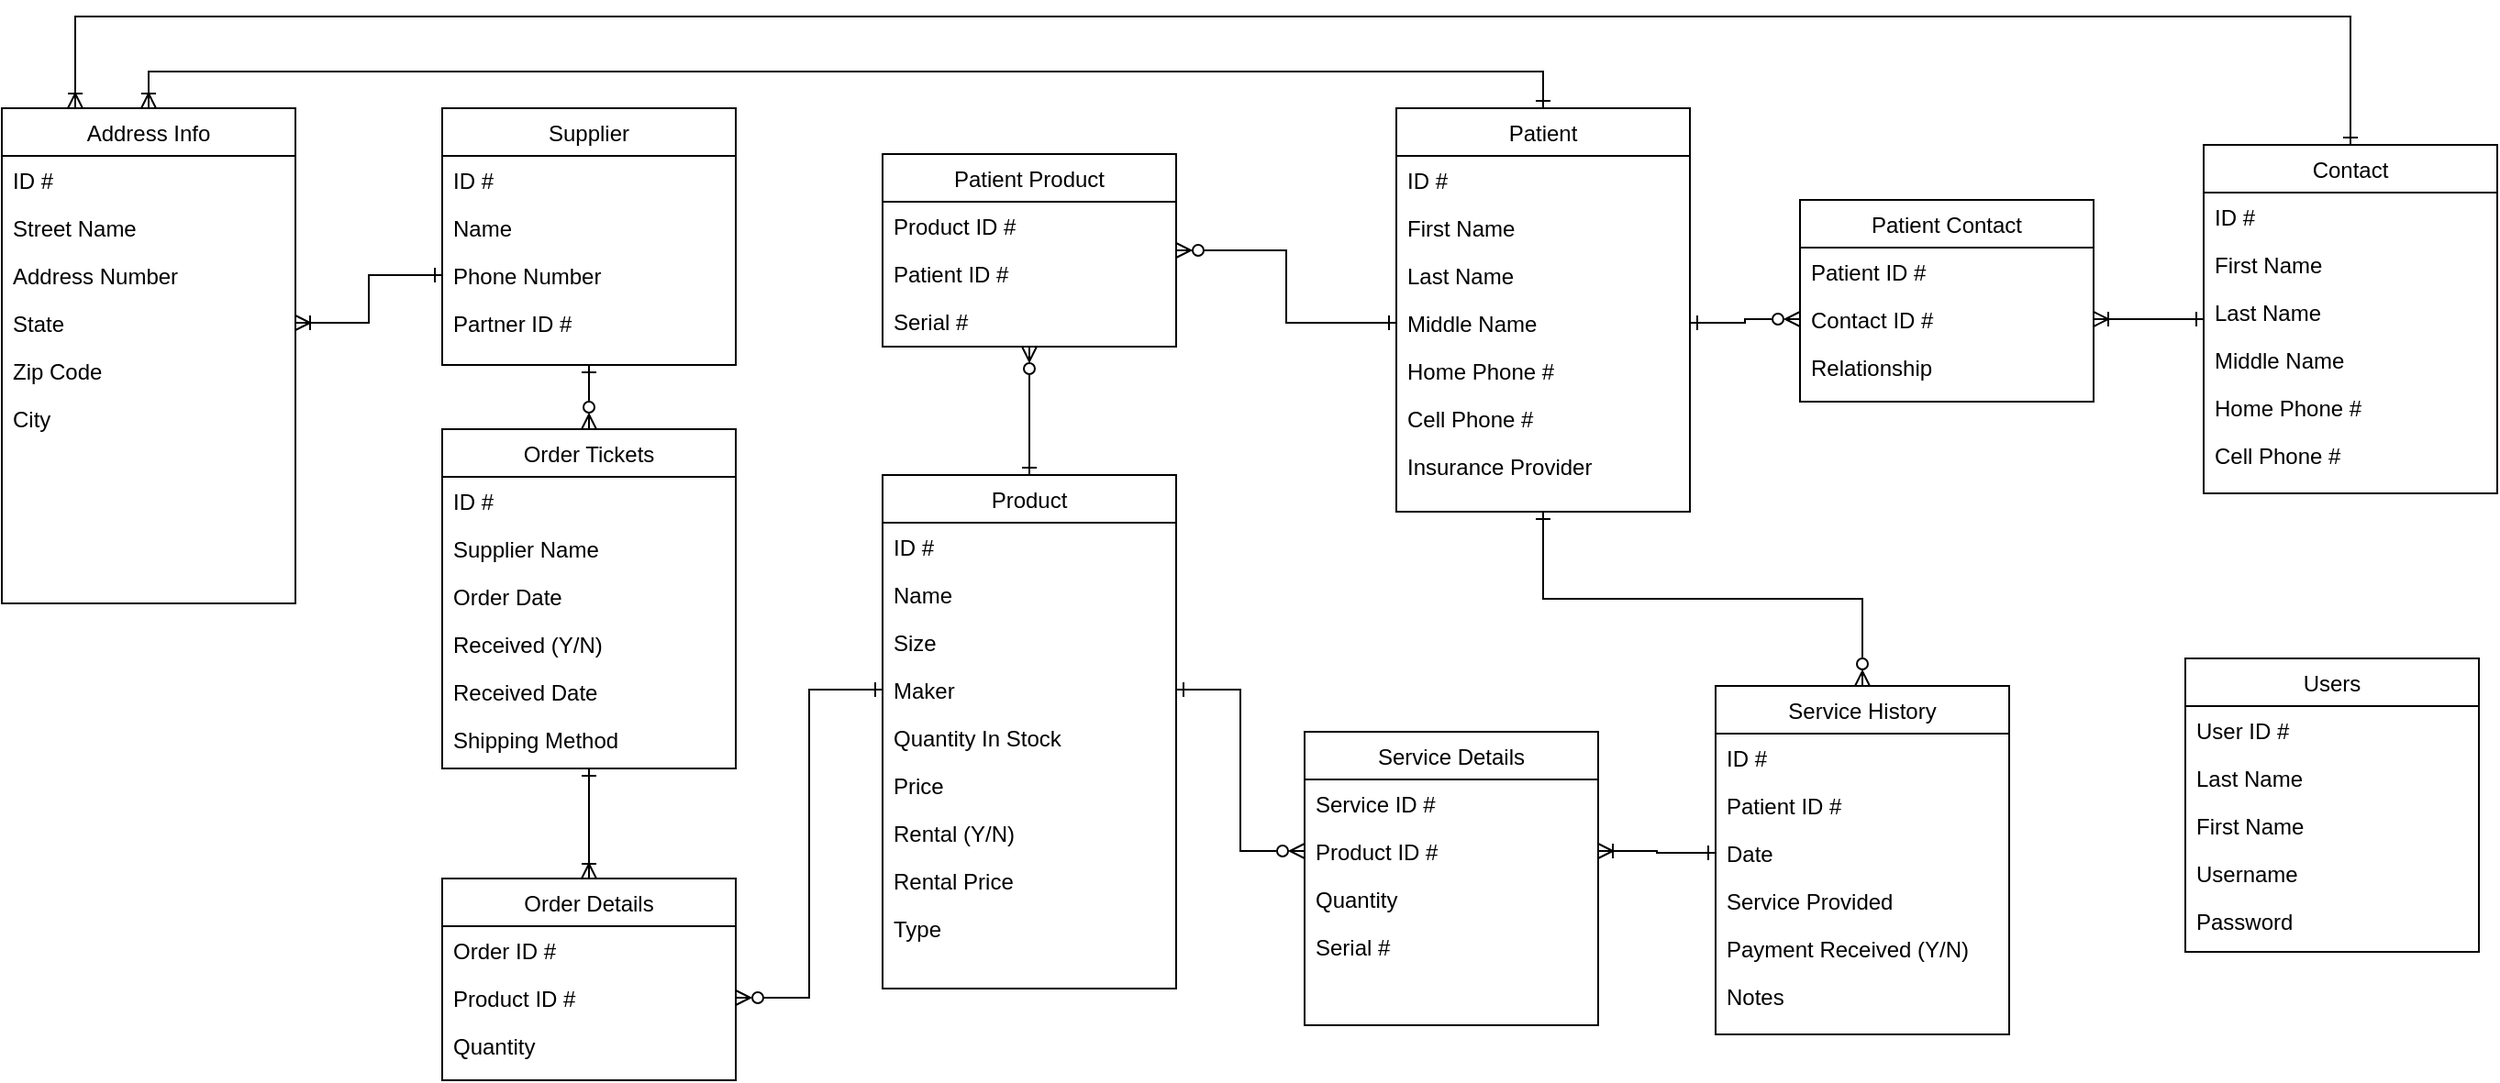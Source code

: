 <mxfile version="24.7.17">
  <diagram id="C5RBs43oDa-KdzZeNtuy" name="Page-1">
    <mxGraphModel dx="1877" dy="530" grid="1" gridSize="10" guides="1" tooltips="1" connect="1" arrows="1" fold="1" page="1" pageScale="1" pageWidth="827" pageHeight="1169" math="0" shadow="0">
      <root>
        <mxCell id="WIyWlLk6GJQsqaUBKTNV-0" />
        <mxCell id="WIyWlLk6GJQsqaUBKTNV-1" parent="WIyWlLk6GJQsqaUBKTNV-0" />
        <mxCell id="b4P51M-Bft6pQW1hSLu2-100" style="edgeStyle=orthogonalEdgeStyle;rounded=0;orthogonalLoop=1;jettySize=auto;html=1;exitX=0.5;exitY=1;exitDx=0;exitDy=0;entryX=0.5;entryY=0;entryDx=0;entryDy=0;startArrow=ERone;startFill=0;endArrow=ERzeroToMany;endFill=0;" edge="1" parent="WIyWlLk6GJQsqaUBKTNV-1" source="zkfFHV4jXpPFQw0GAbJ--17" target="b4P51M-Bft6pQW1hSLu2-24">
          <mxGeometry relative="1" as="geometry" />
        </mxCell>
        <mxCell id="zkfFHV4jXpPFQw0GAbJ--17" value="Patient" style="swimlane;fontStyle=0;align=center;verticalAlign=top;childLayout=stackLayout;horizontal=1;startSize=26;horizontalStack=0;resizeParent=1;resizeLast=0;collapsible=1;marginBottom=0;rounded=0;shadow=0;strokeWidth=1;" parent="WIyWlLk6GJQsqaUBKTNV-1" vertex="1">
          <mxGeometry x="80" y="80" width="160" height="220" as="geometry">
            <mxRectangle x="550" y="140" width="160" height="26" as="alternateBounds" />
          </mxGeometry>
        </mxCell>
        <mxCell id="zkfFHV4jXpPFQw0GAbJ--18" value="ID #" style="text;align=left;verticalAlign=top;spacingLeft=4;spacingRight=4;overflow=hidden;rotatable=0;points=[[0,0.5],[1,0.5]];portConstraint=eastwest;" parent="zkfFHV4jXpPFQw0GAbJ--17" vertex="1">
          <mxGeometry y="26" width="160" height="26" as="geometry" />
        </mxCell>
        <mxCell id="zkfFHV4jXpPFQw0GAbJ--19" value="First Name" style="text;align=left;verticalAlign=top;spacingLeft=4;spacingRight=4;overflow=hidden;rotatable=0;points=[[0,0.5],[1,0.5]];portConstraint=eastwest;rounded=0;shadow=0;html=0;" parent="zkfFHV4jXpPFQw0GAbJ--17" vertex="1">
          <mxGeometry y="52" width="160" height="26" as="geometry" />
        </mxCell>
        <mxCell id="zkfFHV4jXpPFQw0GAbJ--20" value="Last Name" style="text;align=left;verticalAlign=top;spacingLeft=4;spacingRight=4;overflow=hidden;rotatable=0;points=[[0,0.5],[1,0.5]];portConstraint=eastwest;rounded=0;shadow=0;html=0;" parent="zkfFHV4jXpPFQw0GAbJ--17" vertex="1">
          <mxGeometry y="78" width="160" height="26" as="geometry" />
        </mxCell>
        <mxCell id="zkfFHV4jXpPFQw0GAbJ--21" value="Middle Name" style="text;align=left;verticalAlign=top;spacingLeft=4;spacingRight=4;overflow=hidden;rotatable=0;points=[[0,0.5],[1,0.5]];portConstraint=eastwest;rounded=0;shadow=0;html=0;" parent="zkfFHV4jXpPFQw0GAbJ--17" vertex="1">
          <mxGeometry y="104" width="160" height="26" as="geometry" />
        </mxCell>
        <mxCell id="zkfFHV4jXpPFQw0GAbJ--22" value="Home Phone #" style="text;align=left;verticalAlign=top;spacingLeft=4;spacingRight=4;overflow=hidden;rotatable=0;points=[[0,0.5],[1,0.5]];portConstraint=eastwest;rounded=0;shadow=0;html=0;" parent="zkfFHV4jXpPFQw0GAbJ--17" vertex="1">
          <mxGeometry y="130" width="160" height="26" as="geometry" />
        </mxCell>
        <mxCell id="b4P51M-Bft6pQW1hSLu2-2" value="Cell Phone #" style="text;align=left;verticalAlign=top;spacingLeft=4;spacingRight=4;overflow=hidden;rotatable=0;points=[[0,0.5],[1,0.5]];portConstraint=eastwest;rounded=0;shadow=0;html=0;" vertex="1" parent="zkfFHV4jXpPFQw0GAbJ--17">
          <mxGeometry y="156" width="160" height="26" as="geometry" />
        </mxCell>
        <mxCell id="b4P51M-Bft6pQW1hSLu2-53" value="Insurance Provider" style="text;align=left;verticalAlign=top;spacingLeft=4;spacingRight=4;overflow=hidden;rotatable=0;points=[[0,0.5],[1,0.5]];portConstraint=eastwest;rounded=0;shadow=0;html=0;" vertex="1" parent="zkfFHV4jXpPFQw0GAbJ--17">
          <mxGeometry y="182" width="160" height="26" as="geometry" />
        </mxCell>
        <mxCell id="b4P51M-Bft6pQW1hSLu2-3" value="Patient Product" style="swimlane;fontStyle=0;align=center;verticalAlign=top;childLayout=stackLayout;horizontal=1;startSize=26;horizontalStack=0;resizeParent=1;resizeLast=0;collapsible=1;marginBottom=0;rounded=0;shadow=0;strokeWidth=1;" vertex="1" parent="WIyWlLk6GJQsqaUBKTNV-1">
          <mxGeometry x="-200" y="105" width="160" height="105" as="geometry">
            <mxRectangle x="550" y="140" width="160" height="26" as="alternateBounds" />
          </mxGeometry>
        </mxCell>
        <mxCell id="b4P51M-Bft6pQW1hSLu2-4" value="Product ID #" style="text;align=left;verticalAlign=top;spacingLeft=4;spacingRight=4;overflow=hidden;rotatable=0;points=[[0,0.5],[1,0.5]];portConstraint=eastwest;" vertex="1" parent="b4P51M-Bft6pQW1hSLu2-3">
          <mxGeometry y="26" width="160" height="26" as="geometry" />
        </mxCell>
        <mxCell id="b4P51M-Bft6pQW1hSLu2-6" value="Patient ID #" style="text;align=left;verticalAlign=top;spacingLeft=4;spacingRight=4;overflow=hidden;rotatable=0;points=[[0,0.5],[1,0.5]];portConstraint=eastwest;rounded=0;shadow=0;html=0;" vertex="1" parent="b4P51M-Bft6pQW1hSLu2-3">
          <mxGeometry y="52" width="160" height="26" as="geometry" />
        </mxCell>
        <mxCell id="b4P51M-Bft6pQW1hSLu2-5" value="Serial #" style="text;align=left;verticalAlign=top;spacingLeft=4;spacingRight=4;overflow=hidden;rotatable=0;points=[[0,0.5],[1,0.5]];portConstraint=eastwest;rounded=0;shadow=0;html=0;" vertex="1" parent="b4P51M-Bft6pQW1hSLu2-3">
          <mxGeometry y="78" width="160" height="26" as="geometry" />
        </mxCell>
        <mxCell id="b4P51M-Bft6pQW1hSLu2-67" style="edgeStyle=orthogonalEdgeStyle;rounded=0;orthogonalLoop=1;jettySize=auto;html=1;exitX=0.5;exitY=0;exitDx=0;exitDy=0;entryX=0.5;entryY=1;entryDx=0;entryDy=0;endArrow=ERzeroToMany;endFill=0;startArrow=ERone;startFill=0;" edge="1" parent="WIyWlLk6GJQsqaUBKTNV-1" source="b4P51M-Bft6pQW1hSLu2-10" target="b4P51M-Bft6pQW1hSLu2-3">
          <mxGeometry relative="1" as="geometry" />
        </mxCell>
        <mxCell id="b4P51M-Bft6pQW1hSLu2-10" value="Product" style="swimlane;fontStyle=0;align=center;verticalAlign=top;childLayout=stackLayout;horizontal=1;startSize=26;horizontalStack=0;resizeParent=1;resizeLast=0;collapsible=1;marginBottom=0;rounded=0;shadow=0;strokeWidth=1;" vertex="1" parent="WIyWlLk6GJQsqaUBKTNV-1">
          <mxGeometry x="-200" y="280" width="160" height="280" as="geometry">
            <mxRectangle x="550" y="140" width="160" height="26" as="alternateBounds" />
          </mxGeometry>
        </mxCell>
        <mxCell id="b4P51M-Bft6pQW1hSLu2-11" value="ID #" style="text;align=left;verticalAlign=top;spacingLeft=4;spacingRight=4;overflow=hidden;rotatable=0;points=[[0,0.5],[1,0.5]];portConstraint=eastwest;" vertex="1" parent="b4P51M-Bft6pQW1hSLu2-10">
          <mxGeometry y="26" width="160" height="26" as="geometry" />
        </mxCell>
        <mxCell id="b4P51M-Bft6pQW1hSLu2-13" value="Name" style="text;align=left;verticalAlign=top;spacingLeft=4;spacingRight=4;overflow=hidden;rotatable=0;points=[[0,0.5],[1,0.5]];portConstraint=eastwest;rounded=0;shadow=0;html=0;" vertex="1" parent="b4P51M-Bft6pQW1hSLu2-10">
          <mxGeometry y="52" width="160" height="26" as="geometry" />
        </mxCell>
        <mxCell id="b4P51M-Bft6pQW1hSLu2-14" value="Size" style="text;align=left;verticalAlign=top;spacingLeft=4;spacingRight=4;overflow=hidden;rotatable=0;points=[[0,0.5],[1,0.5]];portConstraint=eastwest;rounded=0;shadow=0;html=0;" vertex="1" parent="b4P51M-Bft6pQW1hSLu2-10">
          <mxGeometry y="78" width="160" height="26" as="geometry" />
        </mxCell>
        <mxCell id="b4P51M-Bft6pQW1hSLu2-15" value="Maker" style="text;align=left;verticalAlign=top;spacingLeft=4;spacingRight=4;overflow=hidden;rotatable=0;points=[[0,0.5],[1,0.5]];portConstraint=eastwest;rounded=0;shadow=0;html=0;" vertex="1" parent="b4P51M-Bft6pQW1hSLu2-10">
          <mxGeometry y="104" width="160" height="26" as="geometry" />
        </mxCell>
        <mxCell id="b4P51M-Bft6pQW1hSLu2-63" value="Quantity In Stock" style="text;align=left;verticalAlign=top;spacingLeft=4;spacingRight=4;overflow=hidden;rotatable=0;points=[[0,0.5],[1,0.5]];portConstraint=eastwest;rounded=0;shadow=0;html=0;" vertex="1" parent="b4P51M-Bft6pQW1hSLu2-10">
          <mxGeometry y="130" width="160" height="26" as="geometry" />
        </mxCell>
        <mxCell id="b4P51M-Bft6pQW1hSLu2-62" value="Price" style="text;align=left;verticalAlign=top;spacingLeft=4;spacingRight=4;overflow=hidden;rotatable=0;points=[[0,0.5],[1,0.5]];portConstraint=eastwest;rounded=0;shadow=0;html=0;" vertex="1" parent="b4P51M-Bft6pQW1hSLu2-10">
          <mxGeometry y="156" width="160" height="26" as="geometry" />
        </mxCell>
        <mxCell id="b4P51M-Bft6pQW1hSLu2-64" value="Rental (Y/N)" style="text;align=left;verticalAlign=top;spacingLeft=4;spacingRight=4;overflow=hidden;rotatable=0;points=[[0,0.5],[1,0.5]];portConstraint=eastwest;rounded=0;shadow=0;html=0;" vertex="1" parent="b4P51M-Bft6pQW1hSLu2-10">
          <mxGeometry y="182" width="160" height="26" as="geometry" />
        </mxCell>
        <mxCell id="b4P51M-Bft6pQW1hSLu2-66" value="Rental Price" style="text;align=left;verticalAlign=top;spacingLeft=4;spacingRight=4;overflow=hidden;rotatable=0;points=[[0,0.5],[1,0.5]];portConstraint=eastwest;rounded=0;shadow=0;html=0;" vertex="1" parent="b4P51M-Bft6pQW1hSLu2-10">
          <mxGeometry y="208" width="160" height="26" as="geometry" />
        </mxCell>
        <mxCell id="b4P51M-Bft6pQW1hSLu2-130" value="Type" style="text;align=left;verticalAlign=top;spacingLeft=4;spacingRight=4;overflow=hidden;rotatable=0;points=[[0,0.5],[1,0.5]];portConstraint=eastwest;rounded=0;shadow=0;html=0;" vertex="1" parent="b4P51M-Bft6pQW1hSLu2-10">
          <mxGeometry y="234" width="160" height="26" as="geometry" />
        </mxCell>
        <mxCell id="b4P51M-Bft6pQW1hSLu2-99" style="edgeStyle=orthogonalEdgeStyle;rounded=0;orthogonalLoop=1;jettySize=auto;html=1;exitX=0.5;exitY=1;exitDx=0;exitDy=0;entryX=0.5;entryY=0;entryDx=0;entryDy=0;endArrow=ERzeroToMany;endFill=0;startArrow=ERone;startFill=0;" edge="1" parent="WIyWlLk6GJQsqaUBKTNV-1" source="b4P51M-Bft6pQW1hSLu2-17" target="b4P51M-Bft6pQW1hSLu2-31">
          <mxGeometry relative="1" as="geometry" />
        </mxCell>
        <mxCell id="b4P51M-Bft6pQW1hSLu2-17" value="Supplier" style="swimlane;fontStyle=0;align=center;verticalAlign=top;childLayout=stackLayout;horizontal=1;startSize=26;horizontalStack=0;resizeParent=1;resizeLast=0;collapsible=1;marginBottom=0;rounded=0;shadow=0;strokeWidth=1;" vertex="1" parent="WIyWlLk6GJQsqaUBKTNV-1">
          <mxGeometry x="-440" y="80" width="160" height="140" as="geometry">
            <mxRectangle x="550" y="140" width="160" height="26" as="alternateBounds" />
          </mxGeometry>
        </mxCell>
        <mxCell id="b4P51M-Bft6pQW1hSLu2-132" value="ID #" style="text;align=left;verticalAlign=top;spacingLeft=4;spacingRight=4;overflow=hidden;rotatable=0;points=[[0,0.5],[1,0.5]];portConstraint=eastwest;rounded=0;shadow=0;html=0;" vertex="1" parent="b4P51M-Bft6pQW1hSLu2-17">
          <mxGeometry y="26" width="160" height="26" as="geometry" />
        </mxCell>
        <mxCell id="b4P51M-Bft6pQW1hSLu2-19" value="Name" style="text;align=left;verticalAlign=top;spacingLeft=4;spacingRight=4;overflow=hidden;rotatable=0;points=[[0,0.5],[1,0.5]];portConstraint=eastwest;rounded=0;shadow=0;html=0;" vertex="1" parent="b4P51M-Bft6pQW1hSLu2-17">
          <mxGeometry y="52" width="160" height="26" as="geometry" />
        </mxCell>
        <mxCell id="b4P51M-Bft6pQW1hSLu2-20" value="Phone Number" style="text;align=left;verticalAlign=top;spacingLeft=4;spacingRight=4;overflow=hidden;rotatable=0;points=[[0,0.5],[1,0.5]];portConstraint=eastwest;rounded=0;shadow=0;html=0;" vertex="1" parent="b4P51M-Bft6pQW1hSLu2-17">
          <mxGeometry y="78" width="160" height="26" as="geometry" />
        </mxCell>
        <mxCell id="b4P51M-Bft6pQW1hSLu2-22" value="Partner ID #" style="text;align=left;verticalAlign=top;spacingLeft=4;spacingRight=4;overflow=hidden;rotatable=0;points=[[0,0.5],[1,0.5]];portConstraint=eastwest;rounded=0;shadow=0;html=0;" vertex="1" parent="b4P51M-Bft6pQW1hSLu2-17">
          <mxGeometry y="104" width="160" height="26" as="geometry" />
        </mxCell>
        <mxCell id="b4P51M-Bft6pQW1hSLu2-24" value="Service History" style="swimlane;fontStyle=0;align=center;verticalAlign=top;childLayout=stackLayout;horizontal=1;startSize=26;horizontalStack=0;resizeParent=1;resizeLast=0;collapsible=1;marginBottom=0;rounded=0;shadow=0;strokeWidth=1;" vertex="1" parent="WIyWlLk6GJQsqaUBKTNV-1">
          <mxGeometry x="254" y="395" width="160" height="190" as="geometry">
            <mxRectangle x="550" y="140" width="160" height="26" as="alternateBounds" />
          </mxGeometry>
        </mxCell>
        <mxCell id="b4P51M-Bft6pQW1hSLu2-25" value="ID #" style="text;align=left;verticalAlign=top;spacingLeft=4;spacingRight=4;overflow=hidden;rotatable=0;points=[[0,0.5],[1,0.5]];portConstraint=eastwest;" vertex="1" parent="b4P51M-Bft6pQW1hSLu2-24">
          <mxGeometry y="26" width="160" height="26" as="geometry" />
        </mxCell>
        <mxCell id="b4P51M-Bft6pQW1hSLu2-26" value="Patient ID #" style="text;align=left;verticalAlign=top;spacingLeft=4;spacingRight=4;overflow=hidden;rotatable=0;points=[[0,0.5],[1,0.5]];portConstraint=eastwest;rounded=0;shadow=0;html=0;" vertex="1" parent="b4P51M-Bft6pQW1hSLu2-24">
          <mxGeometry y="52" width="160" height="26" as="geometry" />
        </mxCell>
        <mxCell id="b4P51M-Bft6pQW1hSLu2-27" value="Date" style="text;align=left;verticalAlign=top;spacingLeft=4;spacingRight=4;overflow=hidden;rotatable=0;points=[[0,0.5],[1,0.5]];portConstraint=eastwest;rounded=0;shadow=0;html=0;" vertex="1" parent="b4P51M-Bft6pQW1hSLu2-24">
          <mxGeometry y="78" width="160" height="26" as="geometry" />
        </mxCell>
        <mxCell id="b4P51M-Bft6pQW1hSLu2-28" value="Service Provided" style="text;align=left;verticalAlign=top;spacingLeft=4;spacingRight=4;overflow=hidden;rotatable=0;points=[[0,0.5],[1,0.5]];portConstraint=eastwest;rounded=0;shadow=0;html=0;" vertex="1" parent="b4P51M-Bft6pQW1hSLu2-24">
          <mxGeometry y="104" width="160" height="26" as="geometry" />
        </mxCell>
        <mxCell id="b4P51M-Bft6pQW1hSLu2-29" value="Payment Received (Y/N)" style="text;align=left;verticalAlign=top;spacingLeft=4;spacingRight=4;overflow=hidden;rotatable=0;points=[[0,0.5],[1,0.5]];portConstraint=eastwest;rounded=0;shadow=0;html=0;" vertex="1" parent="b4P51M-Bft6pQW1hSLu2-24">
          <mxGeometry y="130" width="160" height="26" as="geometry" />
        </mxCell>
        <mxCell id="b4P51M-Bft6pQW1hSLu2-50" value="Notes" style="text;align=left;verticalAlign=top;spacingLeft=4;spacingRight=4;overflow=hidden;rotatable=0;points=[[0,0.5],[1,0.5]];portConstraint=eastwest;rounded=0;shadow=0;html=0;" vertex="1" parent="b4P51M-Bft6pQW1hSLu2-24">
          <mxGeometry y="156" width="160" height="26" as="geometry" />
        </mxCell>
        <mxCell id="b4P51M-Bft6pQW1hSLu2-98" style="edgeStyle=orthogonalEdgeStyle;rounded=0;orthogonalLoop=1;jettySize=auto;html=1;exitX=0.5;exitY=1;exitDx=0;exitDy=0;entryX=0.5;entryY=0;entryDx=0;entryDy=0;endArrow=ERoneToMany;endFill=0;startArrow=ERone;startFill=0;" edge="1" parent="WIyWlLk6GJQsqaUBKTNV-1" source="b4P51M-Bft6pQW1hSLu2-31" target="b4P51M-Bft6pQW1hSLu2-69">
          <mxGeometry relative="1" as="geometry" />
        </mxCell>
        <mxCell id="b4P51M-Bft6pQW1hSLu2-31" value="Order Tickets" style="swimlane;fontStyle=0;align=center;verticalAlign=top;childLayout=stackLayout;horizontal=1;startSize=26;horizontalStack=0;resizeParent=1;resizeLast=0;collapsible=1;marginBottom=0;rounded=0;shadow=0;strokeWidth=1;" vertex="1" parent="WIyWlLk6GJQsqaUBKTNV-1">
          <mxGeometry x="-440" y="255" width="160" height="185" as="geometry">
            <mxRectangle x="550" y="140" width="160" height="26" as="alternateBounds" />
          </mxGeometry>
        </mxCell>
        <mxCell id="b4P51M-Bft6pQW1hSLu2-32" value="ID #" style="text;align=left;verticalAlign=top;spacingLeft=4;spacingRight=4;overflow=hidden;rotatable=0;points=[[0,0.5],[1,0.5]];portConstraint=eastwest;" vertex="1" parent="b4P51M-Bft6pQW1hSLu2-31">
          <mxGeometry y="26" width="160" height="26" as="geometry" />
        </mxCell>
        <mxCell id="b4P51M-Bft6pQW1hSLu2-33" value="Supplier Name" style="text;align=left;verticalAlign=top;spacingLeft=4;spacingRight=4;overflow=hidden;rotatable=0;points=[[0,0.5],[1,0.5]];portConstraint=eastwest;rounded=0;shadow=0;html=0;" vertex="1" parent="b4P51M-Bft6pQW1hSLu2-31">
          <mxGeometry y="52" width="160" height="26" as="geometry" />
        </mxCell>
        <mxCell id="b4P51M-Bft6pQW1hSLu2-34" value="Order Date" style="text;align=left;verticalAlign=top;spacingLeft=4;spacingRight=4;overflow=hidden;rotatable=0;points=[[0,0.5],[1,0.5]];portConstraint=eastwest;rounded=0;shadow=0;html=0;" vertex="1" parent="b4P51M-Bft6pQW1hSLu2-31">
          <mxGeometry y="78" width="160" height="26" as="geometry" />
        </mxCell>
        <mxCell id="b4P51M-Bft6pQW1hSLu2-68" value="Received (Y/N)" style="text;align=left;verticalAlign=top;spacingLeft=4;spacingRight=4;overflow=hidden;rotatable=0;points=[[0,0.5],[1,0.5]];portConstraint=eastwest;rounded=0;shadow=0;html=0;" vertex="1" parent="b4P51M-Bft6pQW1hSLu2-31">
          <mxGeometry y="104" width="160" height="26" as="geometry" />
        </mxCell>
        <mxCell id="b4P51M-Bft6pQW1hSLu2-117" value="Received Date" style="text;align=left;verticalAlign=top;spacingLeft=4;spacingRight=4;overflow=hidden;rotatable=0;points=[[0,0.5],[1,0.5]];portConstraint=eastwest;rounded=0;shadow=0;html=0;" vertex="1" parent="b4P51M-Bft6pQW1hSLu2-31">
          <mxGeometry y="130" width="160" height="26" as="geometry" />
        </mxCell>
        <mxCell id="b4P51M-Bft6pQW1hSLu2-118" value="Shipping Method" style="text;align=left;verticalAlign=top;spacingLeft=4;spacingRight=4;overflow=hidden;rotatable=0;points=[[0,0.5],[1,0.5]];portConstraint=eastwest;rounded=0;shadow=0;html=0;" vertex="1" parent="b4P51M-Bft6pQW1hSLu2-31">
          <mxGeometry y="156" width="160" height="26" as="geometry" />
        </mxCell>
        <mxCell id="b4P51M-Bft6pQW1hSLu2-38" value="Contact" style="swimlane;fontStyle=0;align=center;verticalAlign=top;childLayout=stackLayout;horizontal=1;startSize=26;horizontalStack=0;resizeParent=1;resizeLast=0;collapsible=1;marginBottom=0;rounded=0;shadow=0;strokeWidth=1;" vertex="1" parent="WIyWlLk6GJQsqaUBKTNV-1">
          <mxGeometry x="520" y="100" width="160" height="190" as="geometry">
            <mxRectangle x="550" y="140" width="160" height="26" as="alternateBounds" />
          </mxGeometry>
        </mxCell>
        <mxCell id="b4P51M-Bft6pQW1hSLu2-39" value="ID #" style="text;align=left;verticalAlign=top;spacingLeft=4;spacingRight=4;overflow=hidden;rotatable=0;points=[[0,0.5],[1,0.5]];portConstraint=eastwest;" vertex="1" parent="b4P51M-Bft6pQW1hSLu2-38">
          <mxGeometry y="26" width="160" height="26" as="geometry" />
        </mxCell>
        <mxCell id="b4P51M-Bft6pQW1hSLu2-40" value="First Name" style="text;align=left;verticalAlign=top;spacingLeft=4;spacingRight=4;overflow=hidden;rotatable=0;points=[[0,0.5],[1,0.5]];portConstraint=eastwest;rounded=0;shadow=0;html=0;" vertex="1" parent="b4P51M-Bft6pQW1hSLu2-38">
          <mxGeometry y="52" width="160" height="26" as="geometry" />
        </mxCell>
        <mxCell id="b4P51M-Bft6pQW1hSLu2-41" value="Last Name" style="text;align=left;verticalAlign=top;spacingLeft=4;spacingRight=4;overflow=hidden;rotatable=0;points=[[0,0.5],[1,0.5]];portConstraint=eastwest;rounded=0;shadow=0;html=0;" vertex="1" parent="b4P51M-Bft6pQW1hSLu2-38">
          <mxGeometry y="78" width="160" height="26" as="geometry" />
        </mxCell>
        <mxCell id="b4P51M-Bft6pQW1hSLu2-42" value="Middle Name" style="text;align=left;verticalAlign=top;spacingLeft=4;spacingRight=4;overflow=hidden;rotatable=0;points=[[0,0.5],[1,0.5]];portConstraint=eastwest;rounded=0;shadow=0;html=0;" vertex="1" parent="b4P51M-Bft6pQW1hSLu2-38">
          <mxGeometry y="104" width="160" height="26" as="geometry" />
        </mxCell>
        <mxCell id="b4P51M-Bft6pQW1hSLu2-51" value="Home Phone #" style="text;align=left;verticalAlign=top;spacingLeft=4;spacingRight=4;overflow=hidden;rotatable=0;points=[[0,0.5],[1,0.5]];portConstraint=eastwest;rounded=0;shadow=0;html=0;" vertex="1" parent="b4P51M-Bft6pQW1hSLu2-38">
          <mxGeometry y="130" width="160" height="26" as="geometry" />
        </mxCell>
        <mxCell id="b4P51M-Bft6pQW1hSLu2-55" value="Cell Phone #" style="text;align=left;verticalAlign=top;spacingLeft=4;spacingRight=4;overflow=hidden;rotatable=0;points=[[0,0.5],[1,0.5]];portConstraint=eastwest;rounded=0;shadow=0;html=0;" vertex="1" parent="b4P51M-Bft6pQW1hSLu2-38">
          <mxGeometry y="156" width="160" height="26" as="geometry" />
        </mxCell>
        <mxCell id="b4P51M-Bft6pQW1hSLu2-60" style="edgeStyle=orthogonalEdgeStyle;rounded=0;orthogonalLoop=1;jettySize=auto;html=1;exitX=0;exitY=0.5;exitDx=0;exitDy=0;entryX=1;entryY=0.5;entryDx=0;entryDy=0;startArrow=ERone;startFill=0;endArrow=ERzeroToMany;endFill=0;" edge="1" parent="WIyWlLk6GJQsqaUBKTNV-1" source="zkfFHV4jXpPFQw0GAbJ--21" target="b4P51M-Bft6pQW1hSLu2-3">
          <mxGeometry relative="1" as="geometry" />
        </mxCell>
        <mxCell id="b4P51M-Bft6pQW1hSLu2-69" value="Order Details" style="swimlane;fontStyle=0;align=center;verticalAlign=top;childLayout=stackLayout;horizontal=1;startSize=26;horizontalStack=0;resizeParent=1;resizeLast=0;collapsible=1;marginBottom=0;rounded=0;shadow=0;strokeWidth=1;" vertex="1" parent="WIyWlLk6GJQsqaUBKTNV-1">
          <mxGeometry x="-440" y="500" width="160" height="110" as="geometry">
            <mxRectangle x="550" y="140" width="160" height="26" as="alternateBounds" />
          </mxGeometry>
        </mxCell>
        <mxCell id="b4P51M-Bft6pQW1hSLu2-70" value="Order ID #" style="text;align=left;verticalAlign=top;spacingLeft=4;spacingRight=4;overflow=hidden;rotatable=0;points=[[0,0.5],[1,0.5]];portConstraint=eastwest;" vertex="1" parent="b4P51M-Bft6pQW1hSLu2-69">
          <mxGeometry y="26" width="160" height="26" as="geometry" />
        </mxCell>
        <mxCell id="b4P51M-Bft6pQW1hSLu2-71" value="Product ID #" style="text;align=left;verticalAlign=top;spacingLeft=4;spacingRight=4;overflow=hidden;rotatable=0;points=[[0,0.5],[1,0.5]];portConstraint=eastwest;rounded=0;shadow=0;html=0;" vertex="1" parent="b4P51M-Bft6pQW1hSLu2-69">
          <mxGeometry y="52" width="160" height="26" as="geometry" />
        </mxCell>
        <mxCell id="b4P51M-Bft6pQW1hSLu2-72" value="Quantity" style="text;align=left;verticalAlign=top;spacingLeft=4;spacingRight=4;overflow=hidden;rotatable=0;points=[[0,0.5],[1,0.5]];portConstraint=eastwest;rounded=0;shadow=0;html=0;" vertex="1" parent="b4P51M-Bft6pQW1hSLu2-69">
          <mxGeometry y="78" width="160" height="26" as="geometry" />
        </mxCell>
        <mxCell id="b4P51M-Bft6pQW1hSLu2-83" value="Service Details" style="swimlane;fontStyle=0;align=center;verticalAlign=top;childLayout=stackLayout;horizontal=1;startSize=26;horizontalStack=0;resizeParent=1;resizeLast=0;collapsible=1;marginBottom=0;rounded=0;shadow=0;strokeWidth=1;" vertex="1" parent="WIyWlLk6GJQsqaUBKTNV-1">
          <mxGeometry x="30" y="420" width="160" height="160" as="geometry">
            <mxRectangle x="550" y="140" width="160" height="26" as="alternateBounds" />
          </mxGeometry>
        </mxCell>
        <mxCell id="b4P51M-Bft6pQW1hSLu2-84" value="Service ID #" style="text;align=left;verticalAlign=top;spacingLeft=4;spacingRight=4;overflow=hidden;rotatable=0;points=[[0,0.5],[1,0.5]];portConstraint=eastwest;" vertex="1" parent="b4P51M-Bft6pQW1hSLu2-83">
          <mxGeometry y="26" width="160" height="26" as="geometry" />
        </mxCell>
        <mxCell id="b4P51M-Bft6pQW1hSLu2-86" value="Product ID #" style="text;align=left;verticalAlign=top;spacingLeft=4;spacingRight=4;overflow=hidden;rotatable=0;points=[[0,0.5],[1,0.5]];portConstraint=eastwest;rounded=0;shadow=0;html=0;" vertex="1" parent="b4P51M-Bft6pQW1hSLu2-83">
          <mxGeometry y="52" width="160" height="26" as="geometry" />
        </mxCell>
        <mxCell id="b4P51M-Bft6pQW1hSLu2-87" value="Quantity" style="text;align=left;verticalAlign=top;spacingLeft=4;spacingRight=4;overflow=hidden;rotatable=0;points=[[0,0.5],[1,0.5]];portConstraint=eastwest;rounded=0;shadow=0;html=0;" vertex="1" parent="b4P51M-Bft6pQW1hSLu2-83">
          <mxGeometry y="78" width="160" height="26" as="geometry" />
        </mxCell>
        <mxCell id="b4P51M-Bft6pQW1hSLu2-131" value="Serial #" style="text;align=left;verticalAlign=top;spacingLeft=4;spacingRight=4;overflow=hidden;rotatable=0;points=[[0,0.5],[1,0.5]];portConstraint=eastwest;rounded=0;shadow=0;html=0;" vertex="1" parent="b4P51M-Bft6pQW1hSLu2-83">
          <mxGeometry y="104" width="160" height="26" as="geometry" />
        </mxCell>
        <mxCell id="b4P51M-Bft6pQW1hSLu2-90" value="Users" style="swimlane;fontStyle=0;align=center;verticalAlign=top;childLayout=stackLayout;horizontal=1;startSize=26;horizontalStack=0;resizeParent=1;resizeLast=0;collapsible=1;marginBottom=0;rounded=0;shadow=0;strokeWidth=1;" vertex="1" parent="WIyWlLk6GJQsqaUBKTNV-1">
          <mxGeometry x="510" y="380" width="160" height="160" as="geometry">
            <mxRectangle x="550" y="140" width="160" height="26" as="alternateBounds" />
          </mxGeometry>
        </mxCell>
        <mxCell id="b4P51M-Bft6pQW1hSLu2-91" value="User ID # " style="text;align=left;verticalAlign=top;spacingLeft=4;spacingRight=4;overflow=hidden;rotatable=0;points=[[0,0.5],[1,0.5]];portConstraint=eastwest;" vertex="1" parent="b4P51M-Bft6pQW1hSLu2-90">
          <mxGeometry y="26" width="160" height="26" as="geometry" />
        </mxCell>
        <mxCell id="b4P51M-Bft6pQW1hSLu2-93" value="Last Name" style="text;align=left;verticalAlign=top;spacingLeft=4;spacingRight=4;overflow=hidden;rotatable=0;points=[[0,0.5],[1,0.5]];portConstraint=eastwest;rounded=0;shadow=0;html=0;" vertex="1" parent="b4P51M-Bft6pQW1hSLu2-90">
          <mxGeometry y="52" width="160" height="26" as="geometry" />
        </mxCell>
        <mxCell id="b4P51M-Bft6pQW1hSLu2-92" value="First Name" style="text;align=left;verticalAlign=top;spacingLeft=4;spacingRight=4;overflow=hidden;rotatable=0;points=[[0,0.5],[1,0.5]];portConstraint=eastwest;rounded=0;shadow=0;html=0;" vertex="1" parent="b4P51M-Bft6pQW1hSLu2-90">
          <mxGeometry y="78" width="160" height="26" as="geometry" />
        </mxCell>
        <mxCell id="b4P51M-Bft6pQW1hSLu2-95" value="Username" style="text;align=left;verticalAlign=top;spacingLeft=4;spacingRight=4;overflow=hidden;rotatable=0;points=[[0,0.5],[1,0.5]];portConstraint=eastwest;rounded=0;shadow=0;html=0;" vertex="1" parent="b4P51M-Bft6pQW1hSLu2-90">
          <mxGeometry y="104" width="160" height="26" as="geometry" />
        </mxCell>
        <mxCell id="b4P51M-Bft6pQW1hSLu2-94" value="Password" style="text;align=left;verticalAlign=top;spacingLeft=4;spacingRight=4;overflow=hidden;rotatable=0;points=[[0,0.5],[1,0.5]];portConstraint=eastwest;rounded=0;shadow=0;html=0;" vertex="1" parent="b4P51M-Bft6pQW1hSLu2-90">
          <mxGeometry y="130" width="160" height="26" as="geometry" />
        </mxCell>
        <mxCell id="b4P51M-Bft6pQW1hSLu2-101" style="edgeStyle=orthogonalEdgeStyle;rounded=0;orthogonalLoop=1;jettySize=auto;html=1;exitX=0;exitY=0.5;exitDx=0;exitDy=0;entryX=1;entryY=0.5;entryDx=0;entryDy=0;endArrow=ERone;endFill=0;startArrow=ERzeroToMany;startFill=0;" edge="1" parent="WIyWlLk6GJQsqaUBKTNV-1" source="b4P51M-Bft6pQW1hSLu2-86" target="b4P51M-Bft6pQW1hSLu2-15">
          <mxGeometry relative="1" as="geometry" />
        </mxCell>
        <mxCell id="b4P51M-Bft6pQW1hSLu2-103" style="edgeStyle=orthogonalEdgeStyle;rounded=0;orthogonalLoop=1;jettySize=auto;html=1;exitX=1;exitY=0.5;exitDx=0;exitDy=0;entryX=0;entryY=0.5;entryDx=0;entryDy=0;endArrow=ERone;endFill=0;startArrow=ERoneToMany;startFill=0;" edge="1" parent="WIyWlLk6GJQsqaUBKTNV-1" source="b4P51M-Bft6pQW1hSLu2-86" target="b4P51M-Bft6pQW1hSLu2-27">
          <mxGeometry relative="1" as="geometry" />
        </mxCell>
        <mxCell id="b4P51M-Bft6pQW1hSLu2-104" value="Patient Contact" style="swimlane;fontStyle=0;align=center;verticalAlign=top;childLayout=stackLayout;horizontal=1;startSize=26;horizontalStack=0;resizeParent=1;resizeLast=0;collapsible=1;marginBottom=0;rounded=0;shadow=0;strokeWidth=1;" vertex="1" parent="WIyWlLk6GJQsqaUBKTNV-1">
          <mxGeometry x="300" y="130" width="160" height="110" as="geometry">
            <mxRectangle x="550" y="140" width="160" height="26" as="alternateBounds" />
          </mxGeometry>
        </mxCell>
        <mxCell id="b4P51M-Bft6pQW1hSLu2-105" value="Patient ID #" style="text;align=left;verticalAlign=top;spacingLeft=4;spacingRight=4;overflow=hidden;rotatable=0;points=[[0,0.5],[1,0.5]];portConstraint=eastwest;" vertex="1" parent="b4P51M-Bft6pQW1hSLu2-104">
          <mxGeometry y="26" width="160" height="26" as="geometry" />
        </mxCell>
        <mxCell id="b4P51M-Bft6pQW1hSLu2-106" value="Contact ID #" style="text;align=left;verticalAlign=top;spacingLeft=4;spacingRight=4;overflow=hidden;rotatable=0;points=[[0,0.5],[1,0.5]];portConstraint=eastwest;rounded=0;shadow=0;html=0;" vertex="1" parent="b4P51M-Bft6pQW1hSLu2-104">
          <mxGeometry y="52" width="160" height="26" as="geometry" />
        </mxCell>
        <mxCell id="b4P51M-Bft6pQW1hSLu2-109" value="Relationship" style="text;align=left;verticalAlign=top;spacingLeft=4;spacingRight=4;overflow=hidden;rotatable=0;points=[[0,0.5],[1,0.5]];portConstraint=eastwest;rounded=0;shadow=0;html=0;" vertex="1" parent="b4P51M-Bft6pQW1hSLu2-104">
          <mxGeometry y="78" width="160" height="26" as="geometry" />
        </mxCell>
        <mxCell id="b4P51M-Bft6pQW1hSLu2-114" style="edgeStyle=orthogonalEdgeStyle;rounded=0;orthogonalLoop=1;jettySize=auto;html=1;exitX=1;exitY=0.5;exitDx=0;exitDy=0;entryX=0;entryY=0.5;entryDx=0;entryDy=0;endArrow=ERzeroToMany;endFill=0;startArrow=ERone;startFill=0;" edge="1" parent="WIyWlLk6GJQsqaUBKTNV-1" source="zkfFHV4jXpPFQw0GAbJ--21" target="b4P51M-Bft6pQW1hSLu2-106">
          <mxGeometry relative="1" as="geometry" />
        </mxCell>
        <mxCell id="b4P51M-Bft6pQW1hSLu2-115" style="edgeStyle=orthogonalEdgeStyle;rounded=0;orthogonalLoop=1;jettySize=auto;html=1;exitX=1;exitY=0.5;exitDx=0;exitDy=0;entryX=0;entryY=0.5;entryDx=0;entryDy=0;startArrow=ERoneToMany;startFill=0;endArrow=ERone;endFill=0;" edge="1" parent="WIyWlLk6GJQsqaUBKTNV-1" source="b4P51M-Bft6pQW1hSLu2-106" target="b4P51M-Bft6pQW1hSLu2-38">
          <mxGeometry relative="1" as="geometry" />
        </mxCell>
        <mxCell id="b4P51M-Bft6pQW1hSLu2-116" style="edgeStyle=orthogonalEdgeStyle;rounded=0;orthogonalLoop=1;jettySize=auto;html=1;exitX=1;exitY=0.5;exitDx=0;exitDy=0;entryX=0;entryY=0.5;entryDx=0;entryDy=0;endArrow=ERone;endFill=0;startArrow=ERzeroToMany;startFill=0;" edge="1" parent="WIyWlLk6GJQsqaUBKTNV-1" source="b4P51M-Bft6pQW1hSLu2-71" target="b4P51M-Bft6pQW1hSLu2-15">
          <mxGeometry relative="1" as="geometry" />
        </mxCell>
        <mxCell id="b4P51M-Bft6pQW1hSLu2-133" style="edgeStyle=orthogonalEdgeStyle;rounded=0;orthogonalLoop=1;jettySize=auto;html=1;exitX=0.5;exitY=0;exitDx=0;exitDy=0;entryX=0.5;entryY=0;entryDx=0;entryDy=0;endArrow=ERone;endFill=0;startArrow=ERoneToMany;startFill=0;" edge="1" parent="WIyWlLk6GJQsqaUBKTNV-1" source="b4P51M-Bft6pQW1hSLu2-119" target="zkfFHV4jXpPFQw0GAbJ--17">
          <mxGeometry relative="1" as="geometry" />
        </mxCell>
        <mxCell id="b4P51M-Bft6pQW1hSLu2-134" style="edgeStyle=orthogonalEdgeStyle;rounded=0;orthogonalLoop=1;jettySize=auto;html=1;exitX=0.25;exitY=0;exitDx=0;exitDy=0;entryX=0.5;entryY=0;entryDx=0;entryDy=0;endArrow=ERone;endFill=0;startArrow=ERoneToMany;startFill=0;" edge="1" parent="WIyWlLk6GJQsqaUBKTNV-1" source="b4P51M-Bft6pQW1hSLu2-119" target="b4P51M-Bft6pQW1hSLu2-38">
          <mxGeometry relative="1" as="geometry">
            <Array as="points">
              <mxPoint x="-640" y="30" />
              <mxPoint x="600" y="30" />
            </Array>
          </mxGeometry>
        </mxCell>
        <mxCell id="b4P51M-Bft6pQW1hSLu2-119" value="Address Info" style="swimlane;fontStyle=0;align=center;verticalAlign=top;childLayout=stackLayout;horizontal=1;startSize=26;horizontalStack=0;resizeParent=1;resizeLast=0;collapsible=1;marginBottom=0;rounded=0;shadow=0;strokeWidth=1;" vertex="1" parent="WIyWlLk6GJQsqaUBKTNV-1">
          <mxGeometry x="-680" y="80" width="160" height="270" as="geometry">
            <mxRectangle x="550" y="140" width="160" height="26" as="alternateBounds" />
          </mxGeometry>
        </mxCell>
        <mxCell id="b4P51M-Bft6pQW1hSLu2-120" value="ID #" style="text;align=left;verticalAlign=top;spacingLeft=4;spacingRight=4;overflow=hidden;rotatable=0;points=[[0,0.5],[1,0.5]];portConstraint=eastwest;rounded=0;shadow=0;html=0;" vertex="1" parent="b4P51M-Bft6pQW1hSLu2-119">
          <mxGeometry y="26" width="160" height="26" as="geometry" />
        </mxCell>
        <mxCell id="b4P51M-Bft6pQW1hSLu2-122" value="Street Name" style="text;align=left;verticalAlign=top;spacingLeft=4;spacingRight=4;overflow=hidden;rotatable=0;points=[[0,0.5],[1,0.5]];portConstraint=eastwest;rounded=0;shadow=0;html=0;" vertex="1" parent="b4P51M-Bft6pQW1hSLu2-119">
          <mxGeometry y="52" width="160" height="26" as="geometry" />
        </mxCell>
        <mxCell id="b4P51M-Bft6pQW1hSLu2-124" value="Address Number" style="text;align=left;verticalAlign=top;spacingLeft=4;spacingRight=4;overflow=hidden;rotatable=0;points=[[0,0.5],[1,0.5]];portConstraint=eastwest;rounded=0;shadow=0;html=0;" vertex="1" parent="b4P51M-Bft6pQW1hSLu2-119">
          <mxGeometry y="78" width="160" height="26" as="geometry" />
        </mxCell>
        <mxCell id="b4P51M-Bft6pQW1hSLu2-125" value="State" style="text;align=left;verticalAlign=top;spacingLeft=4;spacingRight=4;overflow=hidden;rotatable=0;points=[[0,0.5],[1,0.5]];portConstraint=eastwest;rounded=0;shadow=0;html=0;" vertex="1" parent="b4P51M-Bft6pQW1hSLu2-119">
          <mxGeometry y="104" width="160" height="26" as="geometry" />
        </mxCell>
        <mxCell id="b4P51M-Bft6pQW1hSLu2-128" value="Zip Code" style="text;align=left;verticalAlign=top;spacingLeft=4;spacingRight=4;overflow=hidden;rotatable=0;points=[[0,0.5],[1,0.5]];portConstraint=eastwest;rounded=0;shadow=0;html=0;" vertex="1" parent="b4P51M-Bft6pQW1hSLu2-119">
          <mxGeometry y="130" width="160" height="26" as="geometry" />
        </mxCell>
        <mxCell id="b4P51M-Bft6pQW1hSLu2-127" value="City" style="text;align=left;verticalAlign=top;spacingLeft=4;spacingRight=4;overflow=hidden;rotatable=0;points=[[0,0.5],[1,0.5]];portConstraint=eastwest;rounded=0;shadow=0;html=0;" vertex="1" parent="b4P51M-Bft6pQW1hSLu2-119">
          <mxGeometry y="156" width="160" height="26" as="geometry" />
        </mxCell>
        <mxCell id="b4P51M-Bft6pQW1hSLu2-129" style="edgeStyle=orthogonalEdgeStyle;rounded=0;orthogonalLoop=1;jettySize=auto;html=1;exitX=0;exitY=0.5;exitDx=0;exitDy=0;entryX=1;entryY=0.5;entryDx=0;entryDy=0;endArrow=ERoneToMany;endFill=0;startArrow=ERone;startFill=0;" edge="1" parent="WIyWlLk6GJQsqaUBKTNV-1" source="b4P51M-Bft6pQW1hSLu2-20" target="b4P51M-Bft6pQW1hSLu2-125">
          <mxGeometry relative="1" as="geometry" />
        </mxCell>
      </root>
    </mxGraphModel>
  </diagram>
</mxfile>
